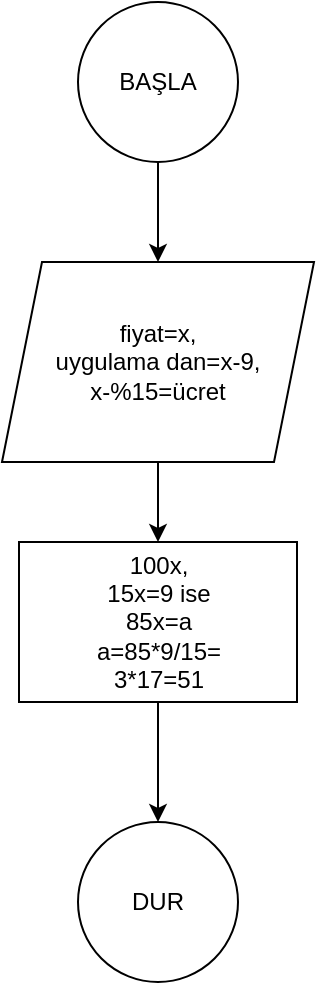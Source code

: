 <mxfile version="15.0.3" type="device"><diagram id="BO7G0hYMHmmnq-5fg_8L" name="Page-1"><mxGraphModel dx="1040" dy="564" grid="1" gridSize="10" guides="1" tooltips="1" connect="1" arrows="1" fold="1" page="1" pageScale="1" pageWidth="827" pageHeight="1169" math="0" shadow="0"><root><mxCell id="0"/><mxCell id="1" parent="0"/><mxCell id="n7jTXmWr_beHajsJ1scN-1" value="DUR" style="ellipse;whiteSpace=wrap;html=1;aspect=fixed;" vertex="1" parent="1"><mxGeometry x="374" y="470" width="80" height="80" as="geometry"/></mxCell><mxCell id="n7jTXmWr_beHajsJ1scN-4" value="" style="edgeStyle=orthogonalEdgeStyle;rounded=0;orthogonalLoop=1;jettySize=auto;html=1;" edge="1" parent="1" source="n7jTXmWr_beHajsJ1scN-2" target="n7jTXmWr_beHajsJ1scN-3"><mxGeometry relative="1" as="geometry"/></mxCell><mxCell id="n7jTXmWr_beHajsJ1scN-2" value="BAŞLA" style="ellipse;whiteSpace=wrap;html=1;aspect=fixed;" vertex="1" parent="1"><mxGeometry x="374" y="60" width="80" height="80" as="geometry"/></mxCell><mxCell id="n7jTXmWr_beHajsJ1scN-6" value="" style="edgeStyle=orthogonalEdgeStyle;rounded=0;orthogonalLoop=1;jettySize=auto;html=1;" edge="1" parent="1" source="n7jTXmWr_beHajsJ1scN-3" target="n7jTXmWr_beHajsJ1scN-5"><mxGeometry relative="1" as="geometry"/></mxCell><mxCell id="n7jTXmWr_beHajsJ1scN-3" value="fiyat=x,&lt;br&gt;uygulama dan=x-9,&lt;br&gt;x-%15=ücret" style="shape=parallelogram;perimeter=parallelogramPerimeter;whiteSpace=wrap;html=1;fixedSize=1;" vertex="1" parent="1"><mxGeometry x="336" y="190" width="156" height="100" as="geometry"/></mxCell><mxCell id="n7jTXmWr_beHajsJ1scN-7" value="" style="edgeStyle=orthogonalEdgeStyle;rounded=0;orthogonalLoop=1;jettySize=auto;html=1;" edge="1" parent="1" source="n7jTXmWr_beHajsJ1scN-5" target="n7jTXmWr_beHajsJ1scN-1"><mxGeometry relative="1" as="geometry"/></mxCell><mxCell id="n7jTXmWr_beHajsJ1scN-5" value="100x,&lt;br&gt;15x=9 ise&lt;br&gt;85x=a&lt;br&gt;a=85*9/15=&lt;br&gt;3*17=51" style="rounded=0;whiteSpace=wrap;html=1;" vertex="1" parent="1"><mxGeometry x="344.5" y="330" width="139" height="80" as="geometry"/></mxCell></root></mxGraphModel></diagram></mxfile>